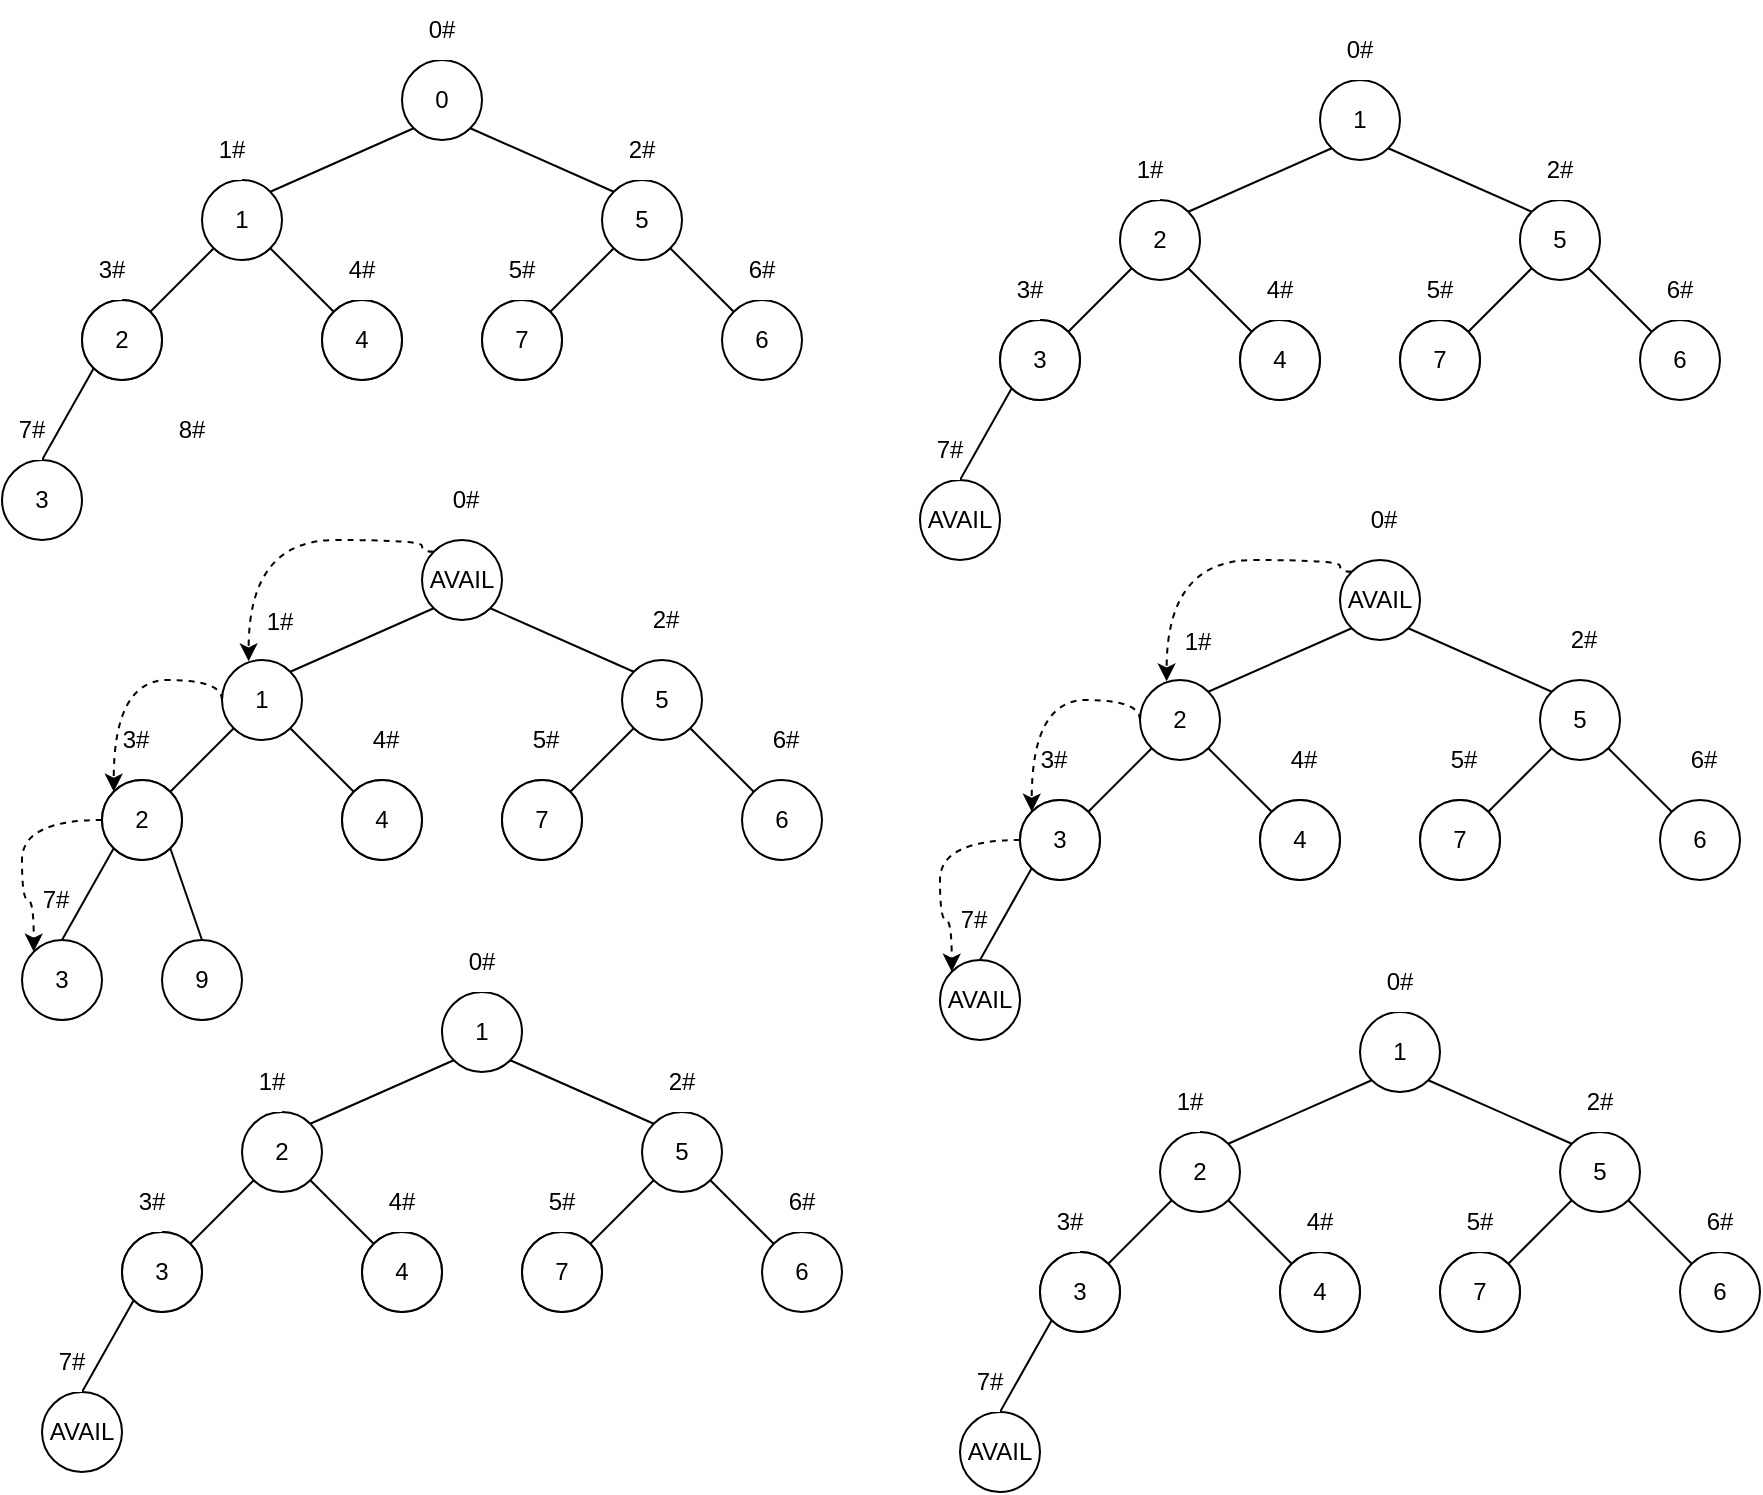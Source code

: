 <mxfile version="18.0.3" type="github">
  <diagram id="ILHfGPeh-TraK1wzI0Kx" name="Page-1">
    <mxGraphModel dx="1303" dy="727" grid="1" gridSize="10" guides="1" tooltips="1" connect="1" arrows="1" fold="1" page="1" pageScale="1" pageWidth="827" pageHeight="1169" math="0" shadow="0">
      <root>
        <mxCell id="0" />
        <mxCell id="1" parent="0" />
        <mxCell id="59LHeVAlmlEeKIpCH-CL-5" style="rounded=0;orthogonalLoop=1;jettySize=auto;html=1;exitX=0;exitY=1;exitDx=0;exitDy=0;entryX=1;entryY=0;entryDx=0;entryDy=0;endArrow=none;endFill=0;" edge="1" parent="1" source="59LHeVAlmlEeKIpCH-CL-1" target="59LHeVAlmlEeKIpCH-CL-3">
          <mxGeometry relative="1" as="geometry" />
        </mxCell>
        <mxCell id="59LHeVAlmlEeKIpCH-CL-6" style="edgeStyle=none;rounded=0;orthogonalLoop=1;jettySize=auto;html=1;exitX=1;exitY=1;exitDx=0;exitDy=0;entryX=0;entryY=0;entryDx=0;entryDy=0;endArrow=none;endFill=0;" edge="1" parent="1" source="59LHeVAlmlEeKIpCH-CL-1" target="59LHeVAlmlEeKIpCH-CL-4">
          <mxGeometry relative="1" as="geometry" />
        </mxCell>
        <mxCell id="59LHeVAlmlEeKIpCH-CL-1" value="0" style="ellipse;whiteSpace=wrap;html=1;aspect=fixed;" vertex="1" parent="1">
          <mxGeometry x="211" y="50" width="40" height="40" as="geometry" />
        </mxCell>
        <mxCell id="59LHeVAlmlEeKIpCH-CL-3" value="1" style="ellipse;whiteSpace=wrap;html=1;aspect=fixed;" vertex="1" parent="1">
          <mxGeometry x="111" y="110" width="40" height="40" as="geometry" />
        </mxCell>
        <mxCell id="59LHeVAlmlEeKIpCH-CL-4" value="5" style="ellipse;whiteSpace=wrap;html=1;aspect=fixed;" vertex="1" parent="1">
          <mxGeometry x="311" y="110" width="40" height="40" as="geometry" />
        </mxCell>
        <mxCell id="59LHeVAlmlEeKIpCH-CL-7" style="rounded=0;orthogonalLoop=1;jettySize=auto;html=1;exitX=0;exitY=1;exitDx=0;exitDy=0;entryX=1;entryY=0;entryDx=0;entryDy=0;endArrow=none;endFill=0;" edge="1" parent="1" source="59LHeVAlmlEeKIpCH-CL-3" target="59LHeVAlmlEeKIpCH-CL-10">
          <mxGeometry relative="1" as="geometry">
            <mxPoint x="116.858" y="144.142" as="sourcePoint" />
          </mxGeometry>
        </mxCell>
        <mxCell id="59LHeVAlmlEeKIpCH-CL-8" style="edgeStyle=none;rounded=0;orthogonalLoop=1;jettySize=auto;html=1;exitX=1;exitY=1;exitDx=0;exitDy=0;entryX=0;entryY=0;entryDx=0;entryDy=0;endArrow=none;endFill=0;" edge="1" parent="1" source="59LHeVAlmlEeKIpCH-CL-3" target="59LHeVAlmlEeKIpCH-CL-11">
          <mxGeometry relative="1" as="geometry">
            <mxPoint x="145.142" y="144.142" as="sourcePoint" />
          </mxGeometry>
        </mxCell>
        <mxCell id="59LHeVAlmlEeKIpCH-CL-10" value="" style="ellipse;whiteSpace=wrap;html=1;aspect=fixed;" vertex="1" parent="1">
          <mxGeometry x="51" y="170" width="40" height="40" as="geometry" />
        </mxCell>
        <mxCell id="59LHeVAlmlEeKIpCH-CL-11" value="" style="ellipse;whiteSpace=wrap;html=1;aspect=fixed;" vertex="1" parent="1">
          <mxGeometry x="171" y="170" width="40" height="40" as="geometry" />
        </mxCell>
        <mxCell id="59LHeVAlmlEeKIpCH-CL-12" style="rounded=0;orthogonalLoop=1;jettySize=auto;html=1;exitX=0;exitY=1;exitDx=0;exitDy=0;entryX=1;entryY=0;entryDx=0;entryDy=0;endArrow=none;endFill=0;" edge="1" parent="1" target="59LHeVAlmlEeKIpCH-CL-14" source="59LHeVAlmlEeKIpCH-CL-4">
          <mxGeometry relative="1" as="geometry">
            <mxPoint x="316.858" y="144.142" as="sourcePoint" />
          </mxGeometry>
        </mxCell>
        <mxCell id="59LHeVAlmlEeKIpCH-CL-13" style="edgeStyle=none;rounded=0;orthogonalLoop=1;jettySize=auto;html=1;exitX=1;exitY=1;exitDx=0;exitDy=0;entryX=0;entryY=0;entryDx=0;entryDy=0;endArrow=none;endFill=0;" edge="1" parent="1" target="59LHeVAlmlEeKIpCH-CL-15" source="59LHeVAlmlEeKIpCH-CL-4">
          <mxGeometry relative="1" as="geometry">
            <mxPoint x="345.142" y="144.142" as="sourcePoint" />
          </mxGeometry>
        </mxCell>
        <mxCell id="59LHeVAlmlEeKIpCH-CL-14" value="" style="ellipse;whiteSpace=wrap;html=1;aspect=fixed;" vertex="1" parent="1">
          <mxGeometry x="251" y="170" width="40" height="40" as="geometry" />
        </mxCell>
        <mxCell id="59LHeVAlmlEeKIpCH-CL-15" value="6" style="ellipse;whiteSpace=wrap;html=1;aspect=fixed;" vertex="1" parent="1">
          <mxGeometry x="371" y="170" width="40" height="40" as="geometry" />
        </mxCell>
        <mxCell id="59LHeVAlmlEeKIpCH-CL-16" value="7" style="ellipse;whiteSpace=wrap;html=1;aspect=fixed;" vertex="1" parent="1">
          <mxGeometry x="251" y="170" width="40" height="40" as="geometry" />
        </mxCell>
        <mxCell id="59LHeVAlmlEeKIpCH-CL-17" value="2" style="ellipse;whiteSpace=wrap;html=1;aspect=fixed;" vertex="1" parent="1">
          <mxGeometry x="51" y="170" width="40" height="40" as="geometry" />
        </mxCell>
        <mxCell id="59LHeVAlmlEeKIpCH-CL-18" value="4" style="ellipse;whiteSpace=wrap;html=1;aspect=fixed;" vertex="1" parent="1">
          <mxGeometry x="171" y="170" width="40" height="40" as="geometry" />
        </mxCell>
        <mxCell id="59LHeVAlmlEeKIpCH-CL-19" style="rounded=0;orthogonalLoop=1;jettySize=auto;html=1;exitX=0;exitY=1;exitDx=0;exitDy=0;entryX=0.5;entryY=0;entryDx=0;entryDy=0;endArrow=none;endFill=0;" edge="1" parent="1" source="59LHeVAlmlEeKIpCH-CL-17" target="59LHeVAlmlEeKIpCH-CL-25">
          <mxGeometry relative="1" as="geometry">
            <mxPoint x="56.858" y="200.002" as="sourcePoint" />
            <mxPoint x="25.142" y="237.578" as="targetPoint" />
          </mxGeometry>
        </mxCell>
        <mxCell id="59LHeVAlmlEeKIpCH-CL-25" value="3" style="ellipse;whiteSpace=wrap;html=1;aspect=fixed;" vertex="1" parent="1">
          <mxGeometry x="11" y="250" width="40" height="40" as="geometry" />
        </mxCell>
        <mxCell id="59LHeVAlmlEeKIpCH-CL-30" style="rounded=0;orthogonalLoop=1;jettySize=auto;html=1;exitX=0;exitY=1;exitDx=0;exitDy=0;entryX=1;entryY=0;entryDx=0;entryDy=0;endArrow=none;endFill=0;" edge="1" parent="1" source="59LHeVAlmlEeKIpCH-CL-32" target="59LHeVAlmlEeKIpCH-CL-33">
          <mxGeometry relative="1" as="geometry" />
        </mxCell>
        <mxCell id="59LHeVAlmlEeKIpCH-CL-31" style="edgeStyle=none;rounded=0;orthogonalLoop=1;jettySize=auto;html=1;exitX=1;exitY=1;exitDx=0;exitDy=0;entryX=0;entryY=0;entryDx=0;entryDy=0;endArrow=none;endFill=0;" edge="1" parent="1" source="59LHeVAlmlEeKIpCH-CL-32" target="59LHeVAlmlEeKIpCH-CL-34">
          <mxGeometry relative="1" as="geometry" />
        </mxCell>
        <mxCell id="59LHeVAlmlEeKIpCH-CL-54" style="edgeStyle=orthogonalEdgeStyle;rounded=0;orthogonalLoop=1;jettySize=auto;html=1;exitX=0;exitY=0;exitDx=0;exitDy=0;entryX=0.333;entryY=0.017;entryDx=0;entryDy=0;entryPerimeter=0;endArrow=classic;endFill=1;curved=1;dashed=1;" edge="1" parent="1" source="59LHeVAlmlEeKIpCH-CL-32" target="59LHeVAlmlEeKIpCH-CL-33">
          <mxGeometry relative="1" as="geometry">
            <Array as="points">
              <mxPoint x="221" y="296" />
              <mxPoint x="221" y="290" />
              <mxPoint x="134" y="290" />
            </Array>
          </mxGeometry>
        </mxCell>
        <mxCell id="59LHeVAlmlEeKIpCH-CL-32" value="AVAIL" style="ellipse;whiteSpace=wrap;html=1;aspect=fixed;" vertex="1" parent="1">
          <mxGeometry x="221" y="290" width="40" height="40" as="geometry" />
        </mxCell>
        <mxCell id="59LHeVAlmlEeKIpCH-CL-33" value="1" style="ellipse;whiteSpace=wrap;html=1;aspect=fixed;" vertex="1" parent="1">
          <mxGeometry x="121" y="350" width="40" height="40" as="geometry" />
        </mxCell>
        <mxCell id="59LHeVAlmlEeKIpCH-CL-34" value="5" style="ellipse;whiteSpace=wrap;html=1;aspect=fixed;" vertex="1" parent="1">
          <mxGeometry x="321" y="350" width="40" height="40" as="geometry" />
        </mxCell>
        <mxCell id="59LHeVAlmlEeKIpCH-CL-35" style="rounded=0;orthogonalLoop=1;jettySize=auto;html=1;exitX=0;exitY=1;exitDx=0;exitDy=0;entryX=1;entryY=0;entryDx=0;entryDy=0;endArrow=none;endFill=0;" edge="1" parent="1" source="59LHeVAlmlEeKIpCH-CL-33" target="59LHeVAlmlEeKIpCH-CL-37">
          <mxGeometry relative="1" as="geometry">
            <mxPoint x="126.858" y="384.142" as="sourcePoint" />
          </mxGeometry>
        </mxCell>
        <mxCell id="59LHeVAlmlEeKIpCH-CL-36" style="edgeStyle=none;rounded=0;orthogonalLoop=1;jettySize=auto;html=1;exitX=1;exitY=1;exitDx=0;exitDy=0;entryX=0;entryY=0;entryDx=0;entryDy=0;endArrow=none;endFill=0;" edge="1" parent="1" source="59LHeVAlmlEeKIpCH-CL-33" target="59LHeVAlmlEeKIpCH-CL-38">
          <mxGeometry relative="1" as="geometry">
            <mxPoint x="155.142" y="384.142" as="sourcePoint" />
          </mxGeometry>
        </mxCell>
        <mxCell id="59LHeVAlmlEeKIpCH-CL-37" value="" style="ellipse;whiteSpace=wrap;html=1;aspect=fixed;" vertex="1" parent="1">
          <mxGeometry x="61" y="410" width="40" height="40" as="geometry" />
        </mxCell>
        <mxCell id="59LHeVAlmlEeKIpCH-CL-38" value="" style="ellipse;whiteSpace=wrap;html=1;aspect=fixed;" vertex="1" parent="1">
          <mxGeometry x="181" y="410" width="40" height="40" as="geometry" />
        </mxCell>
        <mxCell id="59LHeVAlmlEeKIpCH-CL-39" style="rounded=0;orthogonalLoop=1;jettySize=auto;html=1;exitX=0;exitY=1;exitDx=0;exitDy=0;entryX=1;entryY=0;entryDx=0;entryDy=0;endArrow=none;endFill=0;" edge="1" parent="1" source="59LHeVAlmlEeKIpCH-CL-34" target="59LHeVAlmlEeKIpCH-CL-41">
          <mxGeometry relative="1" as="geometry">
            <mxPoint x="326.858" y="384.142" as="sourcePoint" />
          </mxGeometry>
        </mxCell>
        <mxCell id="59LHeVAlmlEeKIpCH-CL-40" style="edgeStyle=none;rounded=0;orthogonalLoop=1;jettySize=auto;html=1;exitX=1;exitY=1;exitDx=0;exitDy=0;entryX=0;entryY=0;entryDx=0;entryDy=0;endArrow=none;endFill=0;" edge="1" parent="1" source="59LHeVAlmlEeKIpCH-CL-34" target="59LHeVAlmlEeKIpCH-CL-42">
          <mxGeometry relative="1" as="geometry">
            <mxPoint x="355.142" y="384.142" as="sourcePoint" />
          </mxGeometry>
        </mxCell>
        <mxCell id="59LHeVAlmlEeKIpCH-CL-41" value="" style="ellipse;whiteSpace=wrap;html=1;aspect=fixed;" vertex="1" parent="1">
          <mxGeometry x="261" y="410" width="40" height="40" as="geometry" />
        </mxCell>
        <mxCell id="59LHeVAlmlEeKIpCH-CL-42" value="6" style="ellipse;whiteSpace=wrap;html=1;aspect=fixed;" vertex="1" parent="1">
          <mxGeometry x="381" y="410" width="40" height="40" as="geometry" />
        </mxCell>
        <mxCell id="59LHeVAlmlEeKIpCH-CL-44" value="7" style="ellipse;whiteSpace=wrap;html=1;aspect=fixed;" vertex="1" parent="1">
          <mxGeometry x="261" y="410" width="40" height="40" as="geometry" />
        </mxCell>
        <mxCell id="59LHeVAlmlEeKIpCH-CL-45" value="2" style="ellipse;whiteSpace=wrap;html=1;aspect=fixed;" vertex="1" parent="1">
          <mxGeometry x="61" y="410" width="40" height="40" as="geometry" />
        </mxCell>
        <mxCell id="59LHeVAlmlEeKIpCH-CL-46" value="4" style="ellipse;whiteSpace=wrap;html=1;aspect=fixed;" vertex="1" parent="1">
          <mxGeometry x="181" y="410" width="40" height="40" as="geometry" />
        </mxCell>
        <mxCell id="59LHeVAlmlEeKIpCH-CL-47" style="rounded=0;orthogonalLoop=1;jettySize=auto;html=1;exitX=0;exitY=1;exitDx=0;exitDy=0;entryX=0.5;entryY=0;entryDx=0;entryDy=0;endArrow=none;endFill=0;" edge="1" parent="1" source="59LHeVAlmlEeKIpCH-CL-45" target="59LHeVAlmlEeKIpCH-CL-52">
          <mxGeometry relative="1" as="geometry">
            <mxPoint x="66.858" y="440.002" as="sourcePoint" />
            <mxPoint x="35.142" y="477.578" as="targetPoint" />
          </mxGeometry>
        </mxCell>
        <mxCell id="59LHeVAlmlEeKIpCH-CL-52" value="3" style="ellipse;whiteSpace=wrap;html=1;aspect=fixed;" vertex="1" parent="1">
          <mxGeometry x="21" y="490" width="40" height="40" as="geometry" />
        </mxCell>
        <mxCell id="59LHeVAlmlEeKIpCH-CL-55" style="edgeStyle=orthogonalEdgeStyle;rounded=0;orthogonalLoop=1;jettySize=auto;html=1;exitX=0;exitY=0.5;exitDx=0;exitDy=0;entryX=0;entryY=0;entryDx=0;entryDy=0;endArrow=classic;endFill=1;curved=1;dashed=1;" edge="1" parent="1" source="59LHeVAlmlEeKIpCH-CL-33" target="59LHeVAlmlEeKIpCH-CL-45">
          <mxGeometry relative="1" as="geometry">
            <mxPoint x="140.998" y="355.858" as="sourcePoint" />
            <mxPoint x="48.46" y="410.68" as="targetPoint" />
            <Array as="points">
              <mxPoint x="121" y="360" />
              <mxPoint x="67" y="360" />
            </Array>
          </mxGeometry>
        </mxCell>
        <mxCell id="59LHeVAlmlEeKIpCH-CL-56" style="edgeStyle=orthogonalEdgeStyle;rounded=0;orthogonalLoop=1;jettySize=auto;html=1;exitX=0;exitY=0.5;exitDx=0;exitDy=0;entryX=0;entryY=0;entryDx=0;entryDy=0;endArrow=classic;endFill=1;curved=1;dashed=1;" edge="1" parent="1" target="59LHeVAlmlEeKIpCH-CL-52">
          <mxGeometry relative="1" as="geometry">
            <mxPoint x="61" y="430" as="sourcePoint" />
            <mxPoint x="6.858" y="475.858" as="targetPoint" />
            <Array as="points">
              <mxPoint x="21" y="430" />
              <mxPoint x="21" y="470" />
              <mxPoint x="27" y="470" />
            </Array>
          </mxGeometry>
        </mxCell>
        <mxCell id="59LHeVAlmlEeKIpCH-CL-77" value="0#" style="rounded=0;whiteSpace=wrap;html=1;strokeColor=none;" vertex="1" parent="1">
          <mxGeometry x="226" y="20" width="10" height="30" as="geometry" />
        </mxCell>
        <mxCell id="59LHeVAlmlEeKIpCH-CL-78" value="1#" style="rounded=0;whiteSpace=wrap;html=1;strokeColor=none;" vertex="1" parent="1">
          <mxGeometry x="121" y="80" width="10" height="30" as="geometry" />
        </mxCell>
        <mxCell id="59LHeVAlmlEeKIpCH-CL-79" value="2#" style="rounded=0;whiteSpace=wrap;html=1;strokeColor=none;" vertex="1" parent="1">
          <mxGeometry x="326" y="80" width="10" height="30" as="geometry" />
        </mxCell>
        <mxCell id="59LHeVAlmlEeKIpCH-CL-80" value="3#" style="rounded=0;whiteSpace=wrap;html=1;strokeColor=none;" vertex="1" parent="1">
          <mxGeometry x="61" y="140" width="10" height="30" as="geometry" />
        </mxCell>
        <mxCell id="59LHeVAlmlEeKIpCH-CL-81" value="4#" style="rounded=0;whiteSpace=wrap;html=1;strokeColor=none;" vertex="1" parent="1">
          <mxGeometry x="186" y="140" width="10" height="30" as="geometry" />
        </mxCell>
        <mxCell id="59LHeVAlmlEeKIpCH-CL-82" value="5#" style="rounded=0;whiteSpace=wrap;html=1;strokeColor=none;" vertex="1" parent="1">
          <mxGeometry x="266" y="140" width="10" height="30" as="geometry" />
        </mxCell>
        <mxCell id="59LHeVAlmlEeKIpCH-CL-83" value="6#" style="rounded=0;whiteSpace=wrap;html=1;strokeColor=none;" vertex="1" parent="1">
          <mxGeometry x="386" y="140" width="10" height="30" as="geometry" />
        </mxCell>
        <mxCell id="59LHeVAlmlEeKIpCH-CL-84" value="7#" style="rounded=0;whiteSpace=wrap;html=1;strokeColor=none;" vertex="1" parent="1">
          <mxGeometry x="21" y="220" width="10" height="30" as="geometry" />
        </mxCell>
        <mxCell id="59LHeVAlmlEeKIpCH-CL-87" value="0#" style="rounded=0;whiteSpace=wrap;html=1;strokeColor=none;" vertex="1" parent="1">
          <mxGeometry x="238" y="255" width="10" height="30" as="geometry" />
        </mxCell>
        <mxCell id="59LHeVAlmlEeKIpCH-CL-88" value="1#" style="rounded=0;whiteSpace=wrap;html=1;strokeColor=none;" vertex="1" parent="1">
          <mxGeometry x="145" y="316" width="10" height="30" as="geometry" />
        </mxCell>
        <mxCell id="59LHeVAlmlEeKIpCH-CL-89" value="2#" style="rounded=0;whiteSpace=wrap;html=1;strokeColor=none;" vertex="1" parent="1">
          <mxGeometry x="338" y="315" width="10" height="30" as="geometry" />
        </mxCell>
        <mxCell id="59LHeVAlmlEeKIpCH-CL-90" value="3#" style="rounded=0;whiteSpace=wrap;html=1;strokeColor=none;" vertex="1" parent="1">
          <mxGeometry x="73" y="375" width="10" height="30" as="geometry" />
        </mxCell>
        <mxCell id="59LHeVAlmlEeKIpCH-CL-91" value="4#" style="rounded=0;whiteSpace=wrap;html=1;strokeColor=none;" vertex="1" parent="1">
          <mxGeometry x="198" y="375" width="10" height="30" as="geometry" />
        </mxCell>
        <mxCell id="59LHeVAlmlEeKIpCH-CL-92" value="5#" style="rounded=0;whiteSpace=wrap;html=1;strokeColor=none;" vertex="1" parent="1">
          <mxGeometry x="278" y="375" width="10" height="30" as="geometry" />
        </mxCell>
        <mxCell id="59LHeVAlmlEeKIpCH-CL-93" value="6#" style="rounded=0;whiteSpace=wrap;html=1;strokeColor=none;" vertex="1" parent="1">
          <mxGeometry x="398" y="375" width="10" height="30" as="geometry" />
        </mxCell>
        <mxCell id="59LHeVAlmlEeKIpCH-CL-94" value="7#" style="rounded=0;whiteSpace=wrap;html=1;strokeColor=none;" vertex="1" parent="1">
          <mxGeometry x="33" y="455" width="10" height="30" as="geometry" />
        </mxCell>
        <mxCell id="59LHeVAlmlEeKIpCH-CL-96" style="rounded=0;orthogonalLoop=1;jettySize=auto;html=1;exitX=0;exitY=1;exitDx=0;exitDy=0;entryX=1;entryY=0;entryDx=0;entryDy=0;endArrow=none;endFill=0;" edge="1" parent="1" source="59LHeVAlmlEeKIpCH-CL-98" target="59LHeVAlmlEeKIpCH-CL-99">
          <mxGeometry relative="1" as="geometry" />
        </mxCell>
        <mxCell id="59LHeVAlmlEeKIpCH-CL-97" style="edgeStyle=none;rounded=0;orthogonalLoop=1;jettySize=auto;html=1;exitX=1;exitY=1;exitDx=0;exitDy=0;entryX=0;entryY=0;entryDx=0;entryDy=0;endArrow=none;endFill=0;" edge="1" parent="1" source="59LHeVAlmlEeKIpCH-CL-98" target="59LHeVAlmlEeKIpCH-CL-100">
          <mxGeometry relative="1" as="geometry" />
        </mxCell>
        <mxCell id="59LHeVAlmlEeKIpCH-CL-98" value="1" style="ellipse;whiteSpace=wrap;html=1;aspect=fixed;" vertex="1" parent="1">
          <mxGeometry x="231" y="516" width="40" height="40" as="geometry" />
        </mxCell>
        <mxCell id="59LHeVAlmlEeKIpCH-CL-99" value="2" style="ellipse;whiteSpace=wrap;html=1;aspect=fixed;" vertex="1" parent="1">
          <mxGeometry x="131" y="576" width="40" height="40" as="geometry" />
        </mxCell>
        <mxCell id="59LHeVAlmlEeKIpCH-CL-100" value="5" style="ellipse;whiteSpace=wrap;html=1;aspect=fixed;" vertex="1" parent="1">
          <mxGeometry x="331" y="576" width="40" height="40" as="geometry" />
        </mxCell>
        <mxCell id="59LHeVAlmlEeKIpCH-CL-101" style="rounded=0;orthogonalLoop=1;jettySize=auto;html=1;exitX=0;exitY=1;exitDx=0;exitDy=0;entryX=1;entryY=0;entryDx=0;entryDy=0;endArrow=none;endFill=0;" edge="1" parent="1" source="59LHeVAlmlEeKIpCH-CL-99" target="59LHeVAlmlEeKIpCH-CL-103">
          <mxGeometry relative="1" as="geometry">
            <mxPoint x="136.858" y="610.142" as="sourcePoint" />
          </mxGeometry>
        </mxCell>
        <mxCell id="59LHeVAlmlEeKIpCH-CL-102" style="edgeStyle=none;rounded=0;orthogonalLoop=1;jettySize=auto;html=1;exitX=1;exitY=1;exitDx=0;exitDy=0;entryX=0;entryY=0;entryDx=0;entryDy=0;endArrow=none;endFill=0;" edge="1" parent="1" source="59LHeVAlmlEeKIpCH-CL-99" target="59LHeVAlmlEeKIpCH-CL-104">
          <mxGeometry relative="1" as="geometry">
            <mxPoint x="165.142" y="610.142" as="sourcePoint" />
          </mxGeometry>
        </mxCell>
        <mxCell id="59LHeVAlmlEeKIpCH-CL-103" value="" style="ellipse;whiteSpace=wrap;html=1;aspect=fixed;" vertex="1" parent="1">
          <mxGeometry x="71" y="636" width="40" height="40" as="geometry" />
        </mxCell>
        <mxCell id="59LHeVAlmlEeKIpCH-CL-104" value="" style="ellipse;whiteSpace=wrap;html=1;aspect=fixed;" vertex="1" parent="1">
          <mxGeometry x="191" y="636" width="40" height="40" as="geometry" />
        </mxCell>
        <mxCell id="59LHeVAlmlEeKIpCH-CL-105" style="rounded=0;orthogonalLoop=1;jettySize=auto;html=1;exitX=0;exitY=1;exitDx=0;exitDy=0;entryX=1;entryY=0;entryDx=0;entryDy=0;endArrow=none;endFill=0;" edge="1" parent="1" source="59LHeVAlmlEeKIpCH-CL-100" target="59LHeVAlmlEeKIpCH-CL-107">
          <mxGeometry relative="1" as="geometry">
            <mxPoint x="336.858" y="610.142" as="sourcePoint" />
          </mxGeometry>
        </mxCell>
        <mxCell id="59LHeVAlmlEeKIpCH-CL-106" style="edgeStyle=none;rounded=0;orthogonalLoop=1;jettySize=auto;html=1;exitX=1;exitY=1;exitDx=0;exitDy=0;entryX=0;entryY=0;entryDx=0;entryDy=0;endArrow=none;endFill=0;" edge="1" parent="1" source="59LHeVAlmlEeKIpCH-CL-100" target="59LHeVAlmlEeKIpCH-CL-108">
          <mxGeometry relative="1" as="geometry">
            <mxPoint x="365.142" y="610.142" as="sourcePoint" />
          </mxGeometry>
        </mxCell>
        <mxCell id="59LHeVAlmlEeKIpCH-CL-107" value="" style="ellipse;whiteSpace=wrap;html=1;aspect=fixed;" vertex="1" parent="1">
          <mxGeometry x="271" y="636" width="40" height="40" as="geometry" />
        </mxCell>
        <mxCell id="59LHeVAlmlEeKIpCH-CL-108" value="6" style="ellipse;whiteSpace=wrap;html=1;aspect=fixed;" vertex="1" parent="1">
          <mxGeometry x="391" y="636" width="40" height="40" as="geometry" />
        </mxCell>
        <mxCell id="59LHeVAlmlEeKIpCH-CL-109" value="7" style="ellipse;whiteSpace=wrap;html=1;aspect=fixed;" vertex="1" parent="1">
          <mxGeometry x="271" y="636" width="40" height="40" as="geometry" />
        </mxCell>
        <mxCell id="59LHeVAlmlEeKIpCH-CL-110" value="3" style="ellipse;whiteSpace=wrap;html=1;aspect=fixed;" vertex="1" parent="1">
          <mxGeometry x="71" y="636" width="40" height="40" as="geometry" />
        </mxCell>
        <mxCell id="59LHeVAlmlEeKIpCH-CL-111" value="4" style="ellipse;whiteSpace=wrap;html=1;aspect=fixed;" vertex="1" parent="1">
          <mxGeometry x="191" y="636" width="40" height="40" as="geometry" />
        </mxCell>
        <mxCell id="59LHeVAlmlEeKIpCH-CL-112" style="rounded=0;orthogonalLoop=1;jettySize=auto;html=1;exitX=0;exitY=1;exitDx=0;exitDy=0;entryX=0.5;entryY=0;entryDx=0;entryDy=0;endArrow=none;endFill=0;" edge="1" parent="1" source="59LHeVAlmlEeKIpCH-CL-110" target="59LHeVAlmlEeKIpCH-CL-113">
          <mxGeometry relative="1" as="geometry">
            <mxPoint x="76.858" y="666.002" as="sourcePoint" />
            <mxPoint x="45.142" y="703.578" as="targetPoint" />
          </mxGeometry>
        </mxCell>
        <mxCell id="59LHeVAlmlEeKIpCH-CL-113" value="AVAIL" style="ellipse;whiteSpace=wrap;html=1;aspect=fixed;" vertex="1" parent="1">
          <mxGeometry x="31" y="716" width="40" height="40" as="geometry" />
        </mxCell>
        <mxCell id="59LHeVAlmlEeKIpCH-CL-114" value="0#" style="rounded=0;whiteSpace=wrap;html=1;strokeColor=none;" vertex="1" parent="1">
          <mxGeometry x="246" y="486" width="10" height="30" as="geometry" />
        </mxCell>
        <mxCell id="59LHeVAlmlEeKIpCH-CL-115" value="1#" style="rounded=0;whiteSpace=wrap;html=1;strokeColor=none;" vertex="1" parent="1">
          <mxGeometry x="141" y="546" width="10" height="30" as="geometry" />
        </mxCell>
        <mxCell id="59LHeVAlmlEeKIpCH-CL-116" value="2#" style="rounded=0;whiteSpace=wrap;html=1;strokeColor=none;" vertex="1" parent="1">
          <mxGeometry x="346" y="546" width="10" height="30" as="geometry" />
        </mxCell>
        <mxCell id="59LHeVAlmlEeKIpCH-CL-117" value="3#" style="rounded=0;whiteSpace=wrap;html=1;strokeColor=none;" vertex="1" parent="1">
          <mxGeometry x="81" y="606" width="10" height="30" as="geometry" />
        </mxCell>
        <mxCell id="59LHeVAlmlEeKIpCH-CL-118" value="4#" style="rounded=0;whiteSpace=wrap;html=1;strokeColor=none;" vertex="1" parent="1">
          <mxGeometry x="206" y="606" width="10" height="30" as="geometry" />
        </mxCell>
        <mxCell id="59LHeVAlmlEeKIpCH-CL-119" value="5#" style="rounded=0;whiteSpace=wrap;html=1;strokeColor=none;" vertex="1" parent="1">
          <mxGeometry x="286" y="606" width="10" height="30" as="geometry" />
        </mxCell>
        <mxCell id="59LHeVAlmlEeKIpCH-CL-120" value="6#" style="rounded=0;whiteSpace=wrap;html=1;strokeColor=none;" vertex="1" parent="1">
          <mxGeometry x="406" y="606" width="10" height="30" as="geometry" />
        </mxCell>
        <mxCell id="59LHeVAlmlEeKIpCH-CL-121" value="7#" style="rounded=0;whiteSpace=wrap;html=1;strokeColor=none;" vertex="1" parent="1">
          <mxGeometry x="41" y="686" width="10" height="30" as="geometry" />
        </mxCell>
        <mxCell id="59LHeVAlmlEeKIpCH-CL-125" style="rounded=0;orthogonalLoop=1;jettySize=auto;html=1;exitX=0;exitY=1;exitDx=0;exitDy=0;entryX=1;entryY=0;entryDx=0;entryDy=0;endArrow=none;endFill=0;" edge="1" parent="1" source="59LHeVAlmlEeKIpCH-CL-127" target="59LHeVAlmlEeKIpCH-CL-128">
          <mxGeometry relative="1" as="geometry" />
        </mxCell>
        <mxCell id="59LHeVAlmlEeKIpCH-CL-126" style="edgeStyle=none;rounded=0;orthogonalLoop=1;jettySize=auto;html=1;exitX=1;exitY=1;exitDx=0;exitDy=0;entryX=0;entryY=0;entryDx=0;entryDy=0;endArrow=none;endFill=0;" edge="1" parent="1" source="59LHeVAlmlEeKIpCH-CL-127" target="59LHeVAlmlEeKIpCH-CL-129">
          <mxGeometry relative="1" as="geometry" />
        </mxCell>
        <mxCell id="59LHeVAlmlEeKIpCH-CL-127" value="1" style="ellipse;whiteSpace=wrap;html=1;aspect=fixed;" vertex="1" parent="1">
          <mxGeometry x="670" y="60" width="40" height="40" as="geometry" />
        </mxCell>
        <mxCell id="59LHeVAlmlEeKIpCH-CL-128" value="2" style="ellipse;whiteSpace=wrap;html=1;aspect=fixed;" vertex="1" parent="1">
          <mxGeometry x="570" y="120" width="40" height="40" as="geometry" />
        </mxCell>
        <mxCell id="59LHeVAlmlEeKIpCH-CL-129" value="5" style="ellipse;whiteSpace=wrap;html=1;aspect=fixed;" vertex="1" parent="1">
          <mxGeometry x="770" y="120" width="40" height="40" as="geometry" />
        </mxCell>
        <mxCell id="59LHeVAlmlEeKIpCH-CL-130" style="rounded=0;orthogonalLoop=1;jettySize=auto;html=1;exitX=0;exitY=1;exitDx=0;exitDy=0;entryX=1;entryY=0;entryDx=0;entryDy=0;endArrow=none;endFill=0;" edge="1" parent="1" source="59LHeVAlmlEeKIpCH-CL-128" target="59LHeVAlmlEeKIpCH-CL-132">
          <mxGeometry relative="1" as="geometry">
            <mxPoint x="575.858" y="154.142" as="sourcePoint" />
          </mxGeometry>
        </mxCell>
        <mxCell id="59LHeVAlmlEeKIpCH-CL-131" style="edgeStyle=none;rounded=0;orthogonalLoop=1;jettySize=auto;html=1;exitX=1;exitY=1;exitDx=0;exitDy=0;entryX=0;entryY=0;entryDx=0;entryDy=0;endArrow=none;endFill=0;" edge="1" parent="1" source="59LHeVAlmlEeKIpCH-CL-128" target="59LHeVAlmlEeKIpCH-CL-133">
          <mxGeometry relative="1" as="geometry">
            <mxPoint x="604.142" y="154.142" as="sourcePoint" />
          </mxGeometry>
        </mxCell>
        <mxCell id="59LHeVAlmlEeKIpCH-CL-132" value="" style="ellipse;whiteSpace=wrap;html=1;aspect=fixed;" vertex="1" parent="1">
          <mxGeometry x="510" y="180" width="40" height="40" as="geometry" />
        </mxCell>
        <mxCell id="59LHeVAlmlEeKIpCH-CL-133" value="" style="ellipse;whiteSpace=wrap;html=1;aspect=fixed;" vertex="1" parent="1">
          <mxGeometry x="630" y="180" width="40" height="40" as="geometry" />
        </mxCell>
        <mxCell id="59LHeVAlmlEeKIpCH-CL-134" style="rounded=0;orthogonalLoop=1;jettySize=auto;html=1;exitX=0;exitY=1;exitDx=0;exitDy=0;entryX=1;entryY=0;entryDx=0;entryDy=0;endArrow=none;endFill=0;" edge="1" parent="1" source="59LHeVAlmlEeKIpCH-CL-129" target="59LHeVAlmlEeKIpCH-CL-136">
          <mxGeometry relative="1" as="geometry">
            <mxPoint x="775.858" y="154.142" as="sourcePoint" />
          </mxGeometry>
        </mxCell>
        <mxCell id="59LHeVAlmlEeKIpCH-CL-135" style="edgeStyle=none;rounded=0;orthogonalLoop=1;jettySize=auto;html=1;exitX=1;exitY=1;exitDx=0;exitDy=0;entryX=0;entryY=0;entryDx=0;entryDy=0;endArrow=none;endFill=0;" edge="1" parent="1" source="59LHeVAlmlEeKIpCH-CL-129" target="59LHeVAlmlEeKIpCH-CL-137">
          <mxGeometry relative="1" as="geometry">
            <mxPoint x="804.142" y="154.142" as="sourcePoint" />
          </mxGeometry>
        </mxCell>
        <mxCell id="59LHeVAlmlEeKIpCH-CL-136" value="" style="ellipse;whiteSpace=wrap;html=1;aspect=fixed;" vertex="1" parent="1">
          <mxGeometry x="710" y="180" width="40" height="40" as="geometry" />
        </mxCell>
        <mxCell id="59LHeVAlmlEeKIpCH-CL-137" value="6" style="ellipse;whiteSpace=wrap;html=1;aspect=fixed;" vertex="1" parent="1">
          <mxGeometry x="830" y="180" width="40" height="40" as="geometry" />
        </mxCell>
        <mxCell id="59LHeVAlmlEeKIpCH-CL-138" value="7" style="ellipse;whiteSpace=wrap;html=1;aspect=fixed;" vertex="1" parent="1">
          <mxGeometry x="710" y="180" width="40" height="40" as="geometry" />
        </mxCell>
        <mxCell id="59LHeVAlmlEeKIpCH-CL-139" value="3" style="ellipse;whiteSpace=wrap;html=1;aspect=fixed;" vertex="1" parent="1">
          <mxGeometry x="510" y="180" width="40" height="40" as="geometry" />
        </mxCell>
        <mxCell id="59LHeVAlmlEeKIpCH-CL-140" value="4" style="ellipse;whiteSpace=wrap;html=1;aspect=fixed;" vertex="1" parent="1">
          <mxGeometry x="630" y="180" width="40" height="40" as="geometry" />
        </mxCell>
        <mxCell id="59LHeVAlmlEeKIpCH-CL-141" style="rounded=0;orthogonalLoop=1;jettySize=auto;html=1;exitX=0;exitY=1;exitDx=0;exitDy=0;entryX=0.5;entryY=0;entryDx=0;entryDy=0;endArrow=none;endFill=0;" edge="1" parent="1" source="59LHeVAlmlEeKIpCH-CL-139" target="59LHeVAlmlEeKIpCH-CL-142">
          <mxGeometry relative="1" as="geometry">
            <mxPoint x="515.858" y="210.002" as="sourcePoint" />
            <mxPoint x="484.142" y="247.578" as="targetPoint" />
          </mxGeometry>
        </mxCell>
        <mxCell id="59LHeVAlmlEeKIpCH-CL-142" value="AVAIL" style="ellipse;whiteSpace=wrap;html=1;aspect=fixed;" vertex="1" parent="1">
          <mxGeometry x="470" y="260" width="40" height="40" as="geometry" />
        </mxCell>
        <mxCell id="59LHeVAlmlEeKIpCH-CL-143" style="rounded=0;orthogonalLoop=1;jettySize=auto;html=1;exitX=0;exitY=1;exitDx=0;exitDy=0;entryX=1;entryY=0;entryDx=0;entryDy=0;endArrow=none;endFill=0;" edge="1" parent="1" source="59LHeVAlmlEeKIpCH-CL-146" target="59LHeVAlmlEeKIpCH-CL-147">
          <mxGeometry relative="1" as="geometry" />
        </mxCell>
        <mxCell id="59LHeVAlmlEeKIpCH-CL-144" style="edgeStyle=none;rounded=0;orthogonalLoop=1;jettySize=auto;html=1;exitX=1;exitY=1;exitDx=0;exitDy=0;entryX=0;entryY=0;entryDx=0;entryDy=0;endArrow=none;endFill=0;" edge="1" parent="1" source="59LHeVAlmlEeKIpCH-CL-146" target="59LHeVAlmlEeKIpCH-CL-148">
          <mxGeometry relative="1" as="geometry" />
        </mxCell>
        <mxCell id="59LHeVAlmlEeKIpCH-CL-145" style="edgeStyle=orthogonalEdgeStyle;rounded=0;orthogonalLoop=1;jettySize=auto;html=1;exitX=0;exitY=0;exitDx=0;exitDy=0;entryX=0.333;entryY=0.017;entryDx=0;entryDy=0;entryPerimeter=0;endArrow=classic;endFill=1;curved=1;dashed=1;" edge="1" parent="1" source="59LHeVAlmlEeKIpCH-CL-146" target="59LHeVAlmlEeKIpCH-CL-147">
          <mxGeometry relative="1" as="geometry">
            <Array as="points">
              <mxPoint x="680" y="306" />
              <mxPoint x="680" y="300" />
              <mxPoint x="593" y="300" />
            </Array>
          </mxGeometry>
        </mxCell>
        <mxCell id="59LHeVAlmlEeKIpCH-CL-146" value="AVAIL" style="ellipse;whiteSpace=wrap;html=1;aspect=fixed;" vertex="1" parent="1">
          <mxGeometry x="680" y="300" width="40" height="40" as="geometry" />
        </mxCell>
        <mxCell id="59LHeVAlmlEeKIpCH-CL-147" value="2" style="ellipse;whiteSpace=wrap;html=1;aspect=fixed;" vertex="1" parent="1">
          <mxGeometry x="580" y="360" width="40" height="40" as="geometry" />
        </mxCell>
        <mxCell id="59LHeVAlmlEeKIpCH-CL-148" value="5" style="ellipse;whiteSpace=wrap;html=1;aspect=fixed;" vertex="1" parent="1">
          <mxGeometry x="780" y="360" width="40" height="40" as="geometry" />
        </mxCell>
        <mxCell id="59LHeVAlmlEeKIpCH-CL-149" style="rounded=0;orthogonalLoop=1;jettySize=auto;html=1;exitX=0;exitY=1;exitDx=0;exitDy=0;entryX=1;entryY=0;entryDx=0;entryDy=0;endArrow=none;endFill=0;" edge="1" parent="1" source="59LHeVAlmlEeKIpCH-CL-147" target="59LHeVAlmlEeKIpCH-CL-151">
          <mxGeometry relative="1" as="geometry">
            <mxPoint x="585.858" y="394.142" as="sourcePoint" />
          </mxGeometry>
        </mxCell>
        <mxCell id="59LHeVAlmlEeKIpCH-CL-150" style="edgeStyle=none;rounded=0;orthogonalLoop=1;jettySize=auto;html=1;exitX=1;exitY=1;exitDx=0;exitDy=0;entryX=0;entryY=0;entryDx=0;entryDy=0;endArrow=none;endFill=0;" edge="1" parent="1" source="59LHeVAlmlEeKIpCH-CL-147" target="59LHeVAlmlEeKIpCH-CL-152">
          <mxGeometry relative="1" as="geometry">
            <mxPoint x="614.142" y="394.142" as="sourcePoint" />
          </mxGeometry>
        </mxCell>
        <mxCell id="59LHeVAlmlEeKIpCH-CL-151" value="" style="ellipse;whiteSpace=wrap;html=1;aspect=fixed;" vertex="1" parent="1">
          <mxGeometry x="520" y="420" width="40" height="40" as="geometry" />
        </mxCell>
        <mxCell id="59LHeVAlmlEeKIpCH-CL-152" value="" style="ellipse;whiteSpace=wrap;html=1;aspect=fixed;" vertex="1" parent="1">
          <mxGeometry x="640" y="420" width="40" height="40" as="geometry" />
        </mxCell>
        <mxCell id="59LHeVAlmlEeKIpCH-CL-153" style="rounded=0;orthogonalLoop=1;jettySize=auto;html=1;exitX=0;exitY=1;exitDx=0;exitDy=0;entryX=1;entryY=0;entryDx=0;entryDy=0;endArrow=none;endFill=0;" edge="1" parent="1" source="59LHeVAlmlEeKIpCH-CL-148" target="59LHeVAlmlEeKIpCH-CL-155">
          <mxGeometry relative="1" as="geometry">
            <mxPoint x="785.858" y="394.142" as="sourcePoint" />
          </mxGeometry>
        </mxCell>
        <mxCell id="59LHeVAlmlEeKIpCH-CL-154" style="edgeStyle=none;rounded=0;orthogonalLoop=1;jettySize=auto;html=1;exitX=1;exitY=1;exitDx=0;exitDy=0;entryX=0;entryY=0;entryDx=0;entryDy=0;endArrow=none;endFill=0;" edge="1" parent="1" source="59LHeVAlmlEeKIpCH-CL-148" target="59LHeVAlmlEeKIpCH-CL-156">
          <mxGeometry relative="1" as="geometry">
            <mxPoint x="814.142" y="394.142" as="sourcePoint" />
          </mxGeometry>
        </mxCell>
        <mxCell id="59LHeVAlmlEeKIpCH-CL-155" value="" style="ellipse;whiteSpace=wrap;html=1;aspect=fixed;" vertex="1" parent="1">
          <mxGeometry x="720" y="420" width="40" height="40" as="geometry" />
        </mxCell>
        <mxCell id="59LHeVAlmlEeKIpCH-CL-156" value="6" style="ellipse;whiteSpace=wrap;html=1;aspect=fixed;" vertex="1" parent="1">
          <mxGeometry x="840" y="420" width="40" height="40" as="geometry" />
        </mxCell>
        <mxCell id="59LHeVAlmlEeKIpCH-CL-157" value="7" style="ellipse;whiteSpace=wrap;html=1;aspect=fixed;" vertex="1" parent="1">
          <mxGeometry x="720" y="420" width="40" height="40" as="geometry" />
        </mxCell>
        <mxCell id="59LHeVAlmlEeKIpCH-CL-158" value="3" style="ellipse;whiteSpace=wrap;html=1;aspect=fixed;" vertex="1" parent="1">
          <mxGeometry x="520" y="420" width="40" height="40" as="geometry" />
        </mxCell>
        <mxCell id="59LHeVAlmlEeKIpCH-CL-159" value="4" style="ellipse;whiteSpace=wrap;html=1;aspect=fixed;" vertex="1" parent="1">
          <mxGeometry x="640" y="420" width="40" height="40" as="geometry" />
        </mxCell>
        <mxCell id="59LHeVAlmlEeKIpCH-CL-160" style="rounded=0;orthogonalLoop=1;jettySize=auto;html=1;exitX=0;exitY=1;exitDx=0;exitDy=0;entryX=0.5;entryY=0;entryDx=0;entryDy=0;endArrow=none;endFill=0;" edge="1" parent="1" source="59LHeVAlmlEeKIpCH-CL-158" target="59LHeVAlmlEeKIpCH-CL-161">
          <mxGeometry relative="1" as="geometry">
            <mxPoint x="525.858" y="450.002" as="sourcePoint" />
            <mxPoint x="494.142" y="487.578" as="targetPoint" />
          </mxGeometry>
        </mxCell>
        <mxCell id="59LHeVAlmlEeKIpCH-CL-161" value="AVAIL" style="ellipse;whiteSpace=wrap;html=1;aspect=fixed;" vertex="1" parent="1">
          <mxGeometry x="480" y="500" width="40" height="40" as="geometry" />
        </mxCell>
        <mxCell id="59LHeVAlmlEeKIpCH-CL-162" style="edgeStyle=orthogonalEdgeStyle;rounded=0;orthogonalLoop=1;jettySize=auto;html=1;exitX=0;exitY=0.5;exitDx=0;exitDy=0;entryX=0;entryY=0;entryDx=0;entryDy=0;endArrow=classic;endFill=1;curved=1;dashed=1;" edge="1" parent="1" source="59LHeVAlmlEeKIpCH-CL-147" target="59LHeVAlmlEeKIpCH-CL-158">
          <mxGeometry relative="1" as="geometry">
            <mxPoint x="599.998" y="365.858" as="sourcePoint" />
            <mxPoint x="507.46" y="420.68" as="targetPoint" />
            <Array as="points">
              <mxPoint x="580" y="370" />
              <mxPoint x="526" y="370" />
            </Array>
          </mxGeometry>
        </mxCell>
        <mxCell id="59LHeVAlmlEeKIpCH-CL-163" style="edgeStyle=orthogonalEdgeStyle;rounded=0;orthogonalLoop=1;jettySize=auto;html=1;exitX=0;exitY=0.5;exitDx=0;exitDy=0;entryX=0;entryY=0;entryDx=0;entryDy=0;endArrow=classic;endFill=1;curved=1;dashed=1;" edge="1" parent="1" target="59LHeVAlmlEeKIpCH-CL-161">
          <mxGeometry relative="1" as="geometry">
            <mxPoint x="520" y="440" as="sourcePoint" />
            <mxPoint x="465.858" y="485.858" as="targetPoint" />
            <Array as="points">
              <mxPoint x="480" y="440" />
              <mxPoint x="480" y="480" />
              <mxPoint x="486" y="480" />
            </Array>
          </mxGeometry>
        </mxCell>
        <mxCell id="59LHeVAlmlEeKIpCH-CL-164" value="0#" style="rounded=0;whiteSpace=wrap;html=1;strokeColor=none;" vertex="1" parent="1">
          <mxGeometry x="685" y="30" width="10" height="30" as="geometry" />
        </mxCell>
        <mxCell id="59LHeVAlmlEeKIpCH-CL-165" value="1#" style="rounded=0;whiteSpace=wrap;html=1;strokeColor=none;" vertex="1" parent="1">
          <mxGeometry x="580" y="90" width="10" height="30" as="geometry" />
        </mxCell>
        <mxCell id="59LHeVAlmlEeKIpCH-CL-166" value="2#" style="rounded=0;whiteSpace=wrap;html=1;strokeColor=none;" vertex="1" parent="1">
          <mxGeometry x="785" y="90" width="10" height="30" as="geometry" />
        </mxCell>
        <mxCell id="59LHeVAlmlEeKIpCH-CL-167" value="3#" style="rounded=0;whiteSpace=wrap;html=1;strokeColor=none;" vertex="1" parent="1">
          <mxGeometry x="520" y="150" width="10" height="30" as="geometry" />
        </mxCell>
        <mxCell id="59LHeVAlmlEeKIpCH-CL-168" value="4#" style="rounded=0;whiteSpace=wrap;html=1;strokeColor=none;" vertex="1" parent="1">
          <mxGeometry x="645" y="150" width="10" height="30" as="geometry" />
        </mxCell>
        <mxCell id="59LHeVAlmlEeKIpCH-CL-169" value="5#" style="rounded=0;whiteSpace=wrap;html=1;strokeColor=none;" vertex="1" parent="1">
          <mxGeometry x="725" y="150" width="10" height="30" as="geometry" />
        </mxCell>
        <mxCell id="59LHeVAlmlEeKIpCH-CL-170" value="6#" style="rounded=0;whiteSpace=wrap;html=1;strokeColor=none;" vertex="1" parent="1">
          <mxGeometry x="845" y="150" width="10" height="30" as="geometry" />
        </mxCell>
        <mxCell id="59LHeVAlmlEeKIpCH-CL-171" value="7#" style="rounded=0;whiteSpace=wrap;html=1;strokeColor=none;" vertex="1" parent="1">
          <mxGeometry x="480" y="230" width="10" height="30" as="geometry" />
        </mxCell>
        <mxCell id="59LHeVAlmlEeKIpCH-CL-172" value="0#" style="rounded=0;whiteSpace=wrap;html=1;strokeColor=none;" vertex="1" parent="1">
          <mxGeometry x="697" y="265" width="10" height="30" as="geometry" />
        </mxCell>
        <mxCell id="59LHeVAlmlEeKIpCH-CL-173" value="1#" style="rounded=0;whiteSpace=wrap;html=1;strokeColor=none;" vertex="1" parent="1">
          <mxGeometry x="604" y="326" width="10" height="30" as="geometry" />
        </mxCell>
        <mxCell id="59LHeVAlmlEeKIpCH-CL-174" value="2#" style="rounded=0;whiteSpace=wrap;html=1;strokeColor=none;" vertex="1" parent="1">
          <mxGeometry x="797" y="325" width="10" height="30" as="geometry" />
        </mxCell>
        <mxCell id="59LHeVAlmlEeKIpCH-CL-175" value="3#" style="rounded=0;whiteSpace=wrap;html=1;strokeColor=none;" vertex="1" parent="1">
          <mxGeometry x="532" y="385" width="10" height="30" as="geometry" />
        </mxCell>
        <mxCell id="59LHeVAlmlEeKIpCH-CL-176" value="4#" style="rounded=0;whiteSpace=wrap;html=1;strokeColor=none;" vertex="1" parent="1">
          <mxGeometry x="657" y="385" width="10" height="30" as="geometry" />
        </mxCell>
        <mxCell id="59LHeVAlmlEeKIpCH-CL-177" value="5#" style="rounded=0;whiteSpace=wrap;html=1;strokeColor=none;" vertex="1" parent="1">
          <mxGeometry x="737" y="385" width="10" height="30" as="geometry" />
        </mxCell>
        <mxCell id="59LHeVAlmlEeKIpCH-CL-178" value="6#" style="rounded=0;whiteSpace=wrap;html=1;strokeColor=none;" vertex="1" parent="1">
          <mxGeometry x="857" y="385" width="10" height="30" as="geometry" />
        </mxCell>
        <mxCell id="59LHeVAlmlEeKIpCH-CL-179" value="7#" style="rounded=0;whiteSpace=wrap;html=1;strokeColor=none;" vertex="1" parent="1">
          <mxGeometry x="492" y="465" width="10" height="30" as="geometry" />
        </mxCell>
        <mxCell id="59LHeVAlmlEeKIpCH-CL-180" style="rounded=0;orthogonalLoop=1;jettySize=auto;html=1;exitX=0;exitY=1;exitDx=0;exitDy=0;entryX=1;entryY=0;entryDx=0;entryDy=0;endArrow=none;endFill=0;" edge="1" parent="1" source="59LHeVAlmlEeKIpCH-CL-182" target="59LHeVAlmlEeKIpCH-CL-183">
          <mxGeometry relative="1" as="geometry" />
        </mxCell>
        <mxCell id="59LHeVAlmlEeKIpCH-CL-181" style="edgeStyle=none;rounded=0;orthogonalLoop=1;jettySize=auto;html=1;exitX=1;exitY=1;exitDx=0;exitDy=0;entryX=0;entryY=0;entryDx=0;entryDy=0;endArrow=none;endFill=0;" edge="1" parent="1" source="59LHeVAlmlEeKIpCH-CL-182" target="59LHeVAlmlEeKIpCH-CL-184">
          <mxGeometry relative="1" as="geometry" />
        </mxCell>
        <mxCell id="59LHeVAlmlEeKIpCH-CL-182" value="1" style="ellipse;whiteSpace=wrap;html=1;aspect=fixed;" vertex="1" parent="1">
          <mxGeometry x="690" y="526" width="40" height="40" as="geometry" />
        </mxCell>
        <mxCell id="59LHeVAlmlEeKIpCH-CL-183" value="2" style="ellipse;whiteSpace=wrap;html=1;aspect=fixed;" vertex="1" parent="1">
          <mxGeometry x="590" y="586" width="40" height="40" as="geometry" />
        </mxCell>
        <mxCell id="59LHeVAlmlEeKIpCH-CL-184" value="5" style="ellipse;whiteSpace=wrap;html=1;aspect=fixed;" vertex="1" parent="1">
          <mxGeometry x="790" y="586" width="40" height="40" as="geometry" />
        </mxCell>
        <mxCell id="59LHeVAlmlEeKIpCH-CL-185" style="rounded=0;orthogonalLoop=1;jettySize=auto;html=1;exitX=0;exitY=1;exitDx=0;exitDy=0;entryX=1;entryY=0;entryDx=0;entryDy=0;endArrow=none;endFill=0;" edge="1" parent="1" source="59LHeVAlmlEeKIpCH-CL-183" target="59LHeVAlmlEeKIpCH-CL-187">
          <mxGeometry relative="1" as="geometry">
            <mxPoint x="595.858" y="620.142" as="sourcePoint" />
          </mxGeometry>
        </mxCell>
        <mxCell id="59LHeVAlmlEeKIpCH-CL-186" style="edgeStyle=none;rounded=0;orthogonalLoop=1;jettySize=auto;html=1;exitX=1;exitY=1;exitDx=0;exitDy=0;entryX=0;entryY=0;entryDx=0;entryDy=0;endArrow=none;endFill=0;" edge="1" parent="1" source="59LHeVAlmlEeKIpCH-CL-183" target="59LHeVAlmlEeKIpCH-CL-188">
          <mxGeometry relative="1" as="geometry">
            <mxPoint x="624.142" y="620.142" as="sourcePoint" />
          </mxGeometry>
        </mxCell>
        <mxCell id="59LHeVAlmlEeKIpCH-CL-187" value="" style="ellipse;whiteSpace=wrap;html=1;aspect=fixed;" vertex="1" parent="1">
          <mxGeometry x="530" y="646" width="40" height="40" as="geometry" />
        </mxCell>
        <mxCell id="59LHeVAlmlEeKIpCH-CL-188" value="" style="ellipse;whiteSpace=wrap;html=1;aspect=fixed;" vertex="1" parent="1">
          <mxGeometry x="650" y="646" width="40" height="40" as="geometry" />
        </mxCell>
        <mxCell id="59LHeVAlmlEeKIpCH-CL-189" style="rounded=0;orthogonalLoop=1;jettySize=auto;html=1;exitX=0;exitY=1;exitDx=0;exitDy=0;entryX=1;entryY=0;entryDx=0;entryDy=0;endArrow=none;endFill=0;" edge="1" parent="1" source="59LHeVAlmlEeKIpCH-CL-184" target="59LHeVAlmlEeKIpCH-CL-191">
          <mxGeometry relative="1" as="geometry">
            <mxPoint x="795.858" y="620.142" as="sourcePoint" />
          </mxGeometry>
        </mxCell>
        <mxCell id="59LHeVAlmlEeKIpCH-CL-190" style="edgeStyle=none;rounded=0;orthogonalLoop=1;jettySize=auto;html=1;exitX=1;exitY=1;exitDx=0;exitDy=0;entryX=0;entryY=0;entryDx=0;entryDy=0;endArrow=none;endFill=0;" edge="1" parent="1" source="59LHeVAlmlEeKIpCH-CL-184" target="59LHeVAlmlEeKIpCH-CL-192">
          <mxGeometry relative="1" as="geometry">
            <mxPoint x="824.142" y="620.142" as="sourcePoint" />
          </mxGeometry>
        </mxCell>
        <mxCell id="59LHeVAlmlEeKIpCH-CL-191" value="" style="ellipse;whiteSpace=wrap;html=1;aspect=fixed;" vertex="1" parent="1">
          <mxGeometry x="730" y="646" width="40" height="40" as="geometry" />
        </mxCell>
        <mxCell id="59LHeVAlmlEeKIpCH-CL-192" value="6" style="ellipse;whiteSpace=wrap;html=1;aspect=fixed;" vertex="1" parent="1">
          <mxGeometry x="850" y="646" width="40" height="40" as="geometry" />
        </mxCell>
        <mxCell id="59LHeVAlmlEeKIpCH-CL-193" value="7" style="ellipse;whiteSpace=wrap;html=1;aspect=fixed;" vertex="1" parent="1">
          <mxGeometry x="730" y="646" width="40" height="40" as="geometry" />
        </mxCell>
        <mxCell id="59LHeVAlmlEeKIpCH-CL-194" value="3" style="ellipse;whiteSpace=wrap;html=1;aspect=fixed;" vertex="1" parent="1">
          <mxGeometry x="530" y="646" width="40" height="40" as="geometry" />
        </mxCell>
        <mxCell id="59LHeVAlmlEeKIpCH-CL-195" value="4" style="ellipse;whiteSpace=wrap;html=1;aspect=fixed;" vertex="1" parent="1">
          <mxGeometry x="650" y="646" width="40" height="40" as="geometry" />
        </mxCell>
        <mxCell id="59LHeVAlmlEeKIpCH-CL-196" style="rounded=0;orthogonalLoop=1;jettySize=auto;html=1;exitX=0;exitY=1;exitDx=0;exitDy=0;entryX=0.5;entryY=0;entryDx=0;entryDy=0;endArrow=none;endFill=0;" edge="1" parent="1" source="59LHeVAlmlEeKIpCH-CL-194" target="59LHeVAlmlEeKIpCH-CL-197">
          <mxGeometry relative="1" as="geometry">
            <mxPoint x="535.858" y="676.002" as="sourcePoint" />
            <mxPoint x="504.142" y="713.578" as="targetPoint" />
          </mxGeometry>
        </mxCell>
        <mxCell id="59LHeVAlmlEeKIpCH-CL-197" value="AVAIL" style="ellipse;whiteSpace=wrap;html=1;aspect=fixed;" vertex="1" parent="1">
          <mxGeometry x="490" y="726" width="40" height="40" as="geometry" />
        </mxCell>
        <mxCell id="59LHeVAlmlEeKIpCH-CL-198" value="0#" style="rounded=0;whiteSpace=wrap;html=1;strokeColor=none;" vertex="1" parent="1">
          <mxGeometry x="705" y="496" width="10" height="30" as="geometry" />
        </mxCell>
        <mxCell id="59LHeVAlmlEeKIpCH-CL-199" value="1#" style="rounded=0;whiteSpace=wrap;html=1;strokeColor=none;" vertex="1" parent="1">
          <mxGeometry x="600" y="556" width="10" height="30" as="geometry" />
        </mxCell>
        <mxCell id="59LHeVAlmlEeKIpCH-CL-200" value="2#" style="rounded=0;whiteSpace=wrap;html=1;strokeColor=none;" vertex="1" parent="1">
          <mxGeometry x="805" y="556" width="10" height="30" as="geometry" />
        </mxCell>
        <mxCell id="59LHeVAlmlEeKIpCH-CL-201" value="3#" style="rounded=0;whiteSpace=wrap;html=1;strokeColor=none;" vertex="1" parent="1">
          <mxGeometry x="540" y="616" width="10" height="30" as="geometry" />
        </mxCell>
        <mxCell id="59LHeVAlmlEeKIpCH-CL-202" value="4#" style="rounded=0;whiteSpace=wrap;html=1;strokeColor=none;" vertex="1" parent="1">
          <mxGeometry x="665" y="616" width="10" height="30" as="geometry" />
        </mxCell>
        <mxCell id="59LHeVAlmlEeKIpCH-CL-203" value="5#" style="rounded=0;whiteSpace=wrap;html=1;strokeColor=none;" vertex="1" parent="1">
          <mxGeometry x="745" y="616" width="10" height="30" as="geometry" />
        </mxCell>
        <mxCell id="59LHeVAlmlEeKIpCH-CL-204" value="6#" style="rounded=0;whiteSpace=wrap;html=1;strokeColor=none;" vertex="1" parent="1">
          <mxGeometry x="865" y="616" width="10" height="30" as="geometry" />
        </mxCell>
        <mxCell id="59LHeVAlmlEeKIpCH-CL-205" value="7#" style="rounded=0;whiteSpace=wrap;html=1;strokeColor=none;" vertex="1" parent="1">
          <mxGeometry x="500" y="696" width="10" height="30" as="geometry" />
        </mxCell>
        <mxCell id="59LHeVAlmlEeKIpCH-CL-207" style="rounded=0;orthogonalLoop=1;jettySize=auto;html=1;exitX=0.5;exitY=0;exitDx=0;exitDy=0;entryX=1;entryY=1;entryDx=0;entryDy=0;endArrow=none;endFill=0;" edge="1" parent="1" source="59LHeVAlmlEeKIpCH-CL-206" target="59LHeVAlmlEeKIpCH-CL-45">
          <mxGeometry relative="1" as="geometry">
            <mxPoint x="93.142" y="444.142" as="targetPoint" />
          </mxGeometry>
        </mxCell>
        <mxCell id="59LHeVAlmlEeKIpCH-CL-206" value="9" style="ellipse;whiteSpace=wrap;html=1;aspect=fixed;" vertex="1" parent="1">
          <mxGeometry x="91" y="490" width="40" height="40" as="geometry" />
        </mxCell>
        <mxCell id="59LHeVAlmlEeKIpCH-CL-208" value="8#" style="rounded=0;whiteSpace=wrap;html=1;strokeColor=none;" vertex="1" parent="1">
          <mxGeometry x="101" y="220" width="10" height="30" as="geometry" />
        </mxCell>
      </root>
    </mxGraphModel>
  </diagram>
</mxfile>
